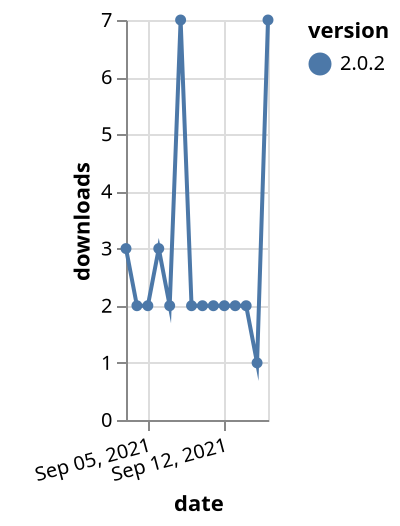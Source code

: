 {"$schema": "https://vega.github.io/schema/vega-lite/v5.json", "description": "A simple bar chart with embedded data.", "data": {"values": [{"date": "2021-09-03", "total": 3095, "delta": 3, "version": "2.0.2"}, {"date": "2021-09-04", "total": 3097, "delta": 2, "version": "2.0.2"}, {"date": "2021-09-05", "total": 3099, "delta": 2, "version": "2.0.2"}, {"date": "2021-09-06", "total": 3102, "delta": 3, "version": "2.0.2"}, {"date": "2021-09-07", "total": 3104, "delta": 2, "version": "2.0.2"}, {"date": "2021-09-08", "total": 3111, "delta": 7, "version": "2.0.2"}, {"date": "2021-09-09", "total": 3113, "delta": 2, "version": "2.0.2"}, {"date": "2021-09-10", "total": 3115, "delta": 2, "version": "2.0.2"}, {"date": "2021-09-11", "total": 3117, "delta": 2, "version": "2.0.2"}, {"date": "2021-09-12", "total": 3119, "delta": 2, "version": "2.0.2"}, {"date": "2021-09-13", "total": 3121, "delta": 2, "version": "2.0.2"}, {"date": "2021-09-14", "total": 3123, "delta": 2, "version": "2.0.2"}, {"date": "2021-09-15", "total": 3124, "delta": 1, "version": "2.0.2"}, {"date": "2021-09-16", "total": 3131, "delta": 7, "version": "2.0.2"}]}, "width": "container", "mark": {"type": "line", "point": {"filled": true}}, "encoding": {"x": {"field": "date", "type": "temporal", "timeUnit": "yearmonthdate", "title": "date", "axis": {"labelAngle": -15}}, "y": {"field": "delta", "type": "quantitative", "title": "downloads"}, "color": {"field": "version", "type": "nominal"}, "tooltip": {"field": "delta"}}}